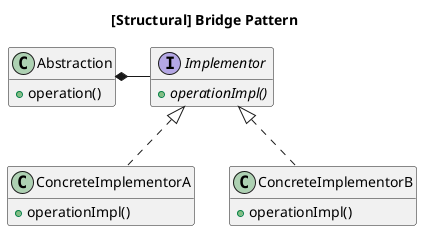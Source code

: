 @startuml

title [Structural] Bridge Pattern

class Abstraction {
    + operation()
}

interface Implementor {
    + {abstract} operationImpl()
}

class ConcreteImplementorA {
    + operationImpl()
}

class ConcreteImplementorB {
    + operationImpl()
}

Abstraction *-r- Implementor
Implementor <|.d. ConcreteImplementorA
Implementor <|.d. ConcreteImplementorB

hide empty members

@enduml
